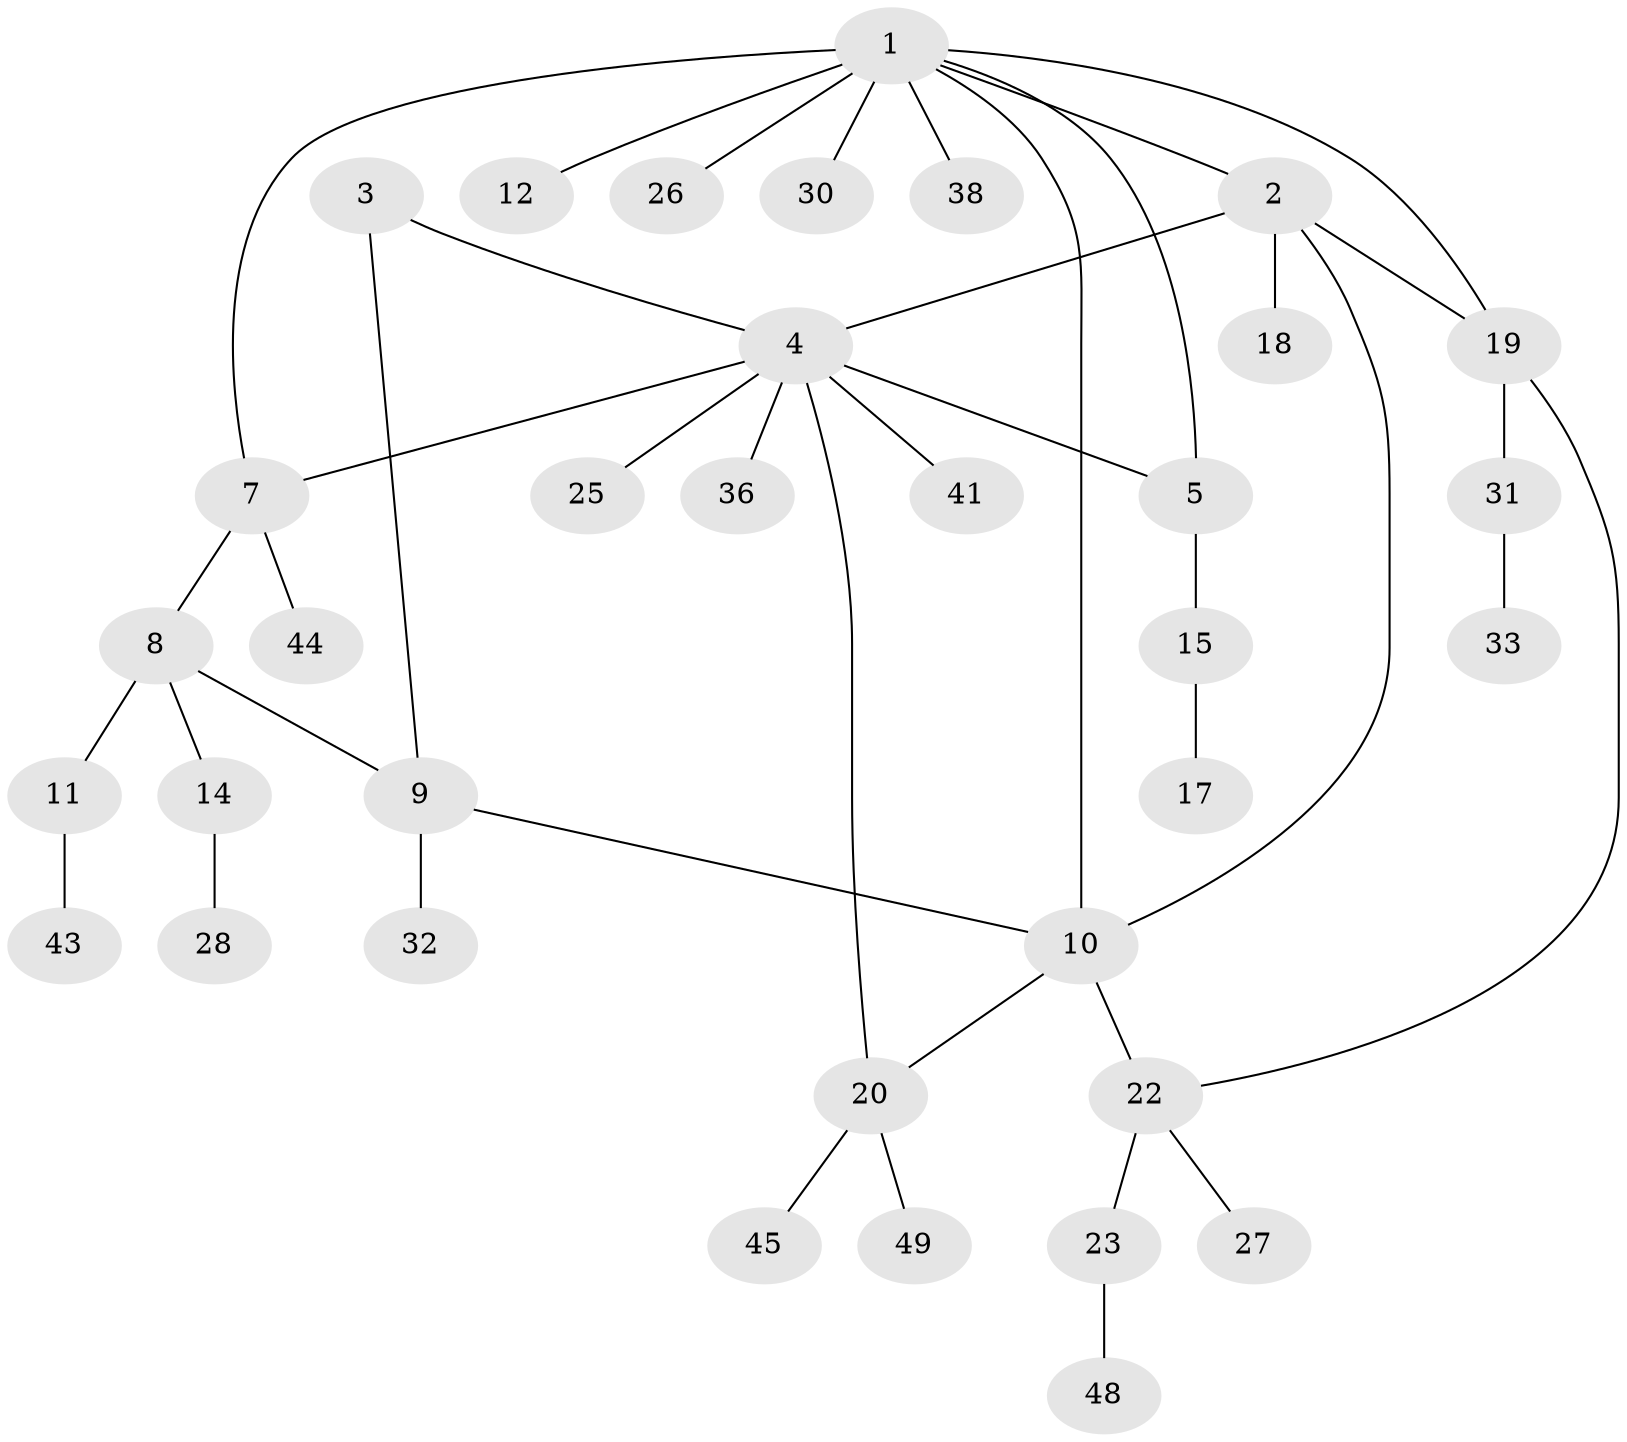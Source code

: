 // Generated by graph-tools (version 1.1) at 2025/24/03/03/25 07:24:10]
// undirected, 35 vertices, 42 edges
graph export_dot {
graph [start="1"]
  node [color=gray90,style=filled];
  1 [super="+6"];
  2 [super="+40"];
  3;
  4 [super="+13"];
  5 [super="+42"];
  7 [super="+24"];
  8 [super="+35"];
  9 [super="+16"];
  10 [super="+37"];
  11 [super="+21"];
  12;
  14;
  15 [super="+29"];
  17;
  18;
  19;
  20 [super="+39"];
  22 [super="+46"];
  23 [super="+47"];
  25;
  26;
  27;
  28;
  30;
  31 [super="+50"];
  32;
  33 [super="+34"];
  36;
  38;
  41;
  43;
  44;
  45;
  48;
  49;
  1 -- 2;
  1 -- 7 [weight=2];
  1 -- 5;
  1 -- 38;
  1 -- 10;
  1 -- 12;
  1 -- 19;
  1 -- 26;
  1 -- 30;
  2 -- 4;
  2 -- 10;
  2 -- 18;
  2 -- 19;
  3 -- 4;
  3 -- 9;
  4 -- 5;
  4 -- 7;
  4 -- 20;
  4 -- 25;
  4 -- 36;
  4 -- 41;
  5 -- 15;
  7 -- 8;
  7 -- 44;
  8 -- 9;
  8 -- 11;
  8 -- 14;
  9 -- 10;
  9 -- 32;
  10 -- 20;
  10 -- 22;
  11 -- 43;
  14 -- 28;
  15 -- 17;
  19 -- 22;
  19 -- 31;
  20 -- 45;
  20 -- 49;
  22 -- 23;
  22 -- 27;
  23 -- 48;
  31 -- 33;
}
